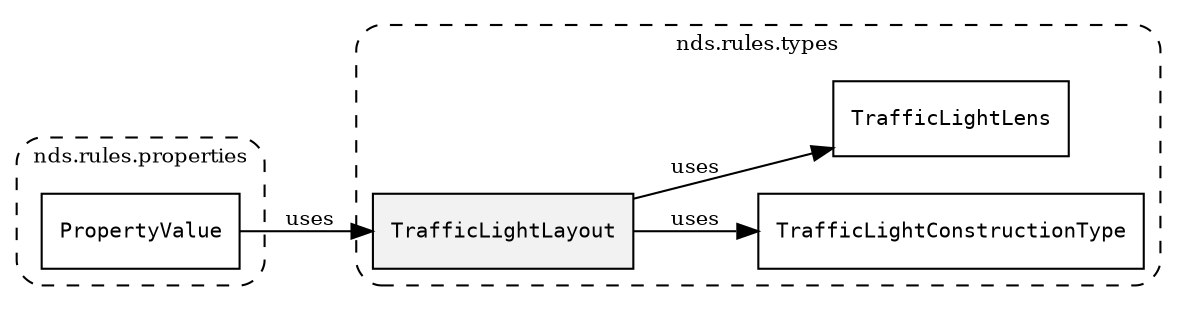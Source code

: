 /**
 * This dot file creates symbol collaboration diagram for TrafficLightLayout.
 */
digraph ZSERIO
{
    node [shape=box, fontsize=10];
    rankdir="LR";
    fontsize=10;
    tooltip="TrafficLightLayout collaboration diagram";

    subgraph "cluster_nds.rules.types"
    {
        style="dashed, rounded";
        label="nds.rules.types";
        tooltip="Package nds.rules.types";
        href="../../../content/packages/nds.rules.types.html#Package-nds-rules-types";
        target="_parent";

        "TrafficLightLayout" [style="filled", fillcolor="#0000000D", target="_parent", label=<<font face="monospace"><table align="center" border="0" cellspacing="0" cellpadding="0"><tr><td href="../../../content/packages/nds.rules.types.html#Structure-TrafficLightLayout" title="Structure defined in nds.rules.types">TrafficLightLayout</td></tr></table></font>>];
        "TrafficLightConstructionType" [target="_parent", label=<<font face="monospace"><table align="center" border="0" cellspacing="0" cellpadding="0"><tr><td href="../../../content/packages/nds.rules.types.html#Enum-TrafficLightConstructionType" title="Enum defined in nds.rules.types">TrafficLightConstructionType</td></tr></table></font>>];
        "TrafficLightLens" [target="_parent", label=<<font face="monospace"><table align="center" border="0" cellspacing="0" cellpadding="0"><tr><td href="../../../content/packages/nds.rules.types.html#Structure-TrafficLightLens" title="Structure defined in nds.rules.types">TrafficLightLens</td></tr></table></font>>];
    }

    subgraph "cluster_nds.rules.properties"
    {
        style="dashed, rounded";
        label="nds.rules.properties";
        tooltip="Package nds.rules.properties";
        href="../../../content/packages/nds.rules.properties.html#Package-nds-rules-properties";
        target="_parent";

        "PropertyValue" [target="_parent", label=<<font face="monospace"><table align="center" border="0" cellspacing="0" cellpadding="0"><tr><td href="../../../content/packages/nds.rules.properties.html#Choice-PropertyValue" title="Choice defined in nds.rules.properties">PropertyValue</td></tr></table></font>>];
    }

    "TrafficLightLayout" -> "TrafficLightConstructionType" [label="uses", fontsize=10];
    "TrafficLightLayout" -> "TrafficLightLens" [label="uses", fontsize=10];
    "PropertyValue" -> "TrafficLightLayout" [label="uses", fontsize=10];
}
